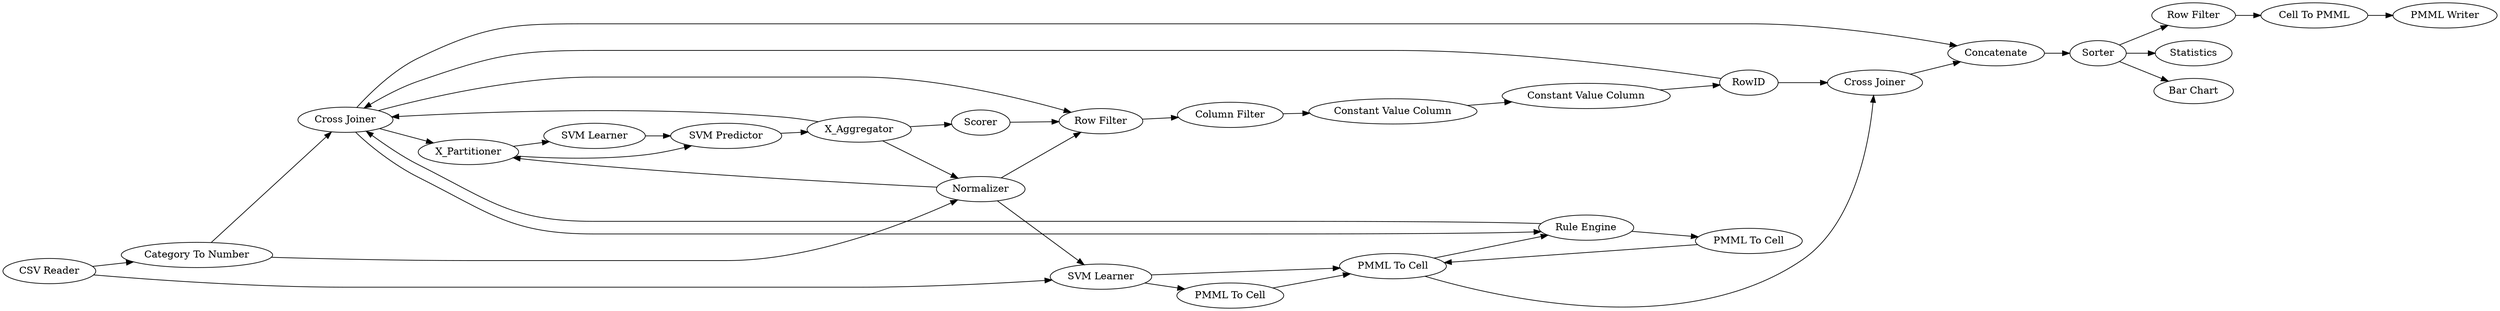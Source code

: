 digraph {
	53 -> 54
	40 -> 2
	34 -> 35
	28 -> 34
	7 -> 40
	39 -> 2
	58 -> 40
	34 -> 38
	7 -> 41
	293 -> 39
	41 -> 9
	9 -> 294
	31 -> 32
	35 -> 39
	39 -> 35
	52 -> 63
	62 -> 33
	290 -> 292
	32 -> 7
	33 -> 34
	33 -> 28
	35 -> 22
	40 -> 9
	22 -> 34
	39 -> 9
	52 -> 59
	40 -> 33
	54 -> 61
	62 -> 58
	39 -> 60
	7 -> 39
	58 -> 39
	38 -> 60
	52 -> 53
	294 -> 290
	2 -> 32
	292 -> 293
	293 -> 38
	60 -> 52
	2 -> 31
	292 [label="Constant Value Column"]
	7 [label=X_Aggregator]
	9 [label="Row Filter"]
	52 [label=Sorter]
	58 [label="Category To Number"]
	290 [label="Constant Value Column"]
	41 [label=Scorer]
	31 [label="SVM Learner"]
	54 [label="Cell To PMML"]
	59 [label="Bar Chart"]
	294 [label="Column Filter"]
	22 [label="PMML To Cell"]
	53 [label="Row Filter"]
	28 [label="PMML To Cell"]
	293 [label=RowID]
	63 [label=Statistics]
	61 [label="PMML Writer"]
	38 [label="Cross Joiner"]
	60 [label=Concatenate]
	35 [label="Rule Engine"]
	34 [label="PMML To Cell"]
	62 [label="CSV Reader"]
	40 [label=Normalizer]
	39 [label="Cross Joiner"]
	33 [label="SVM Learner"]
	32 [label="SVM Predictor"]
	2 [label=X_Partitioner]
	rankdir=LR
}
